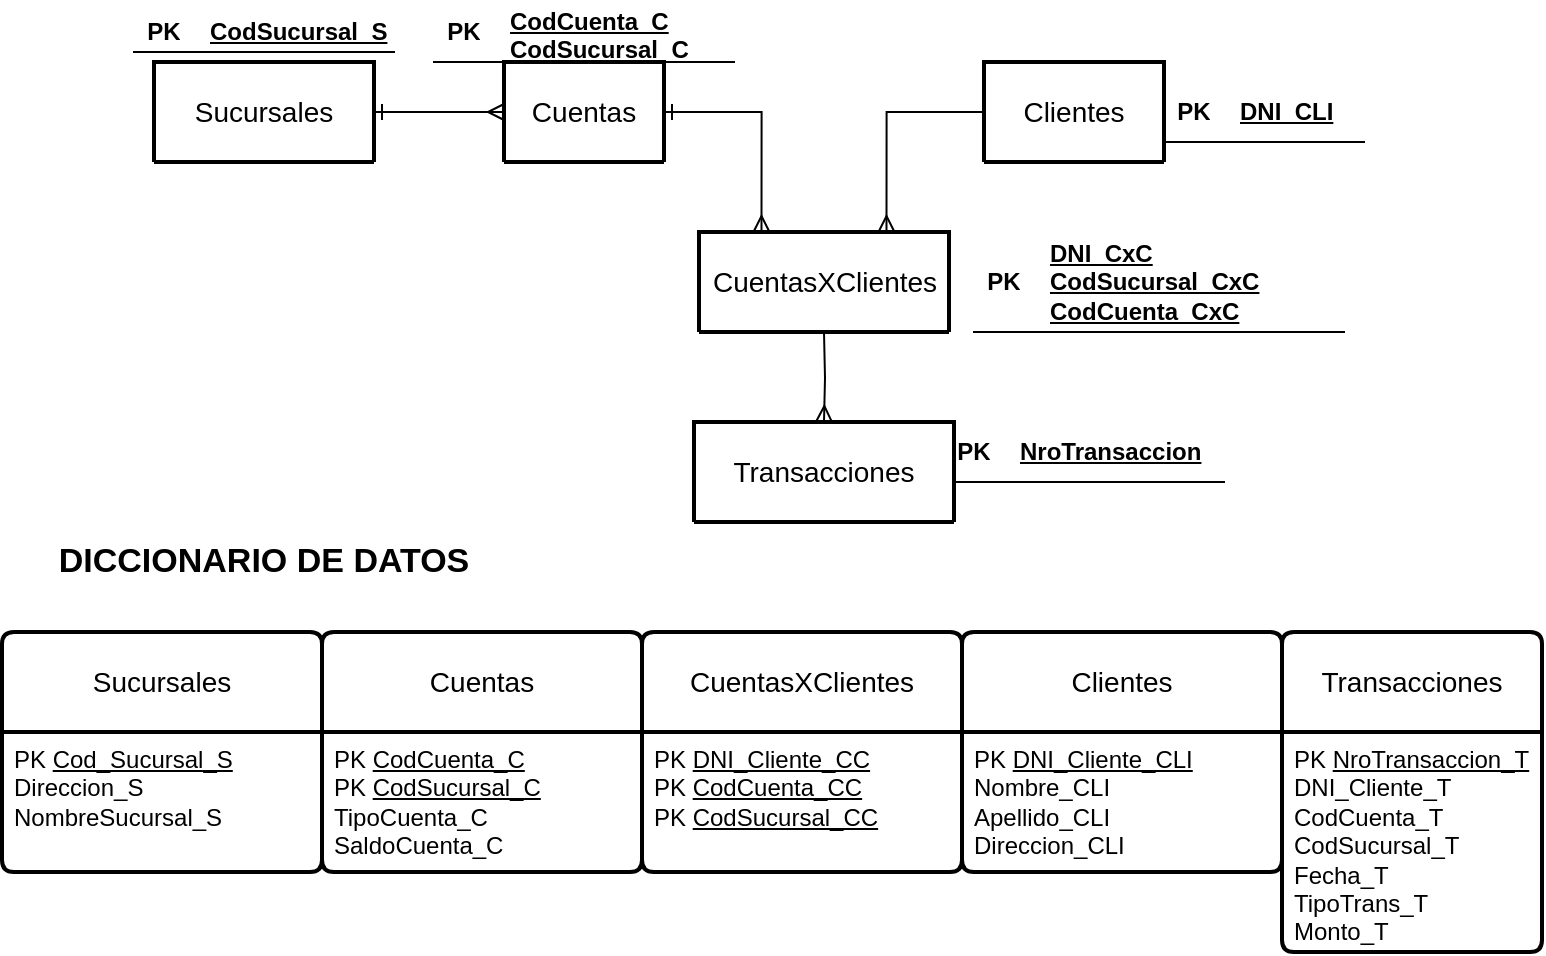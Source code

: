 <mxfile version="21.5.2" type="github">
  <diagram name="Página-1" id="SRd3oAynorppFmsBYYN7">
    <mxGraphModel dx="1420" dy="710" grid="1" gridSize="10" guides="1" tooltips="1" connect="1" arrows="1" fold="1" page="1" pageScale="1" pageWidth="827" pageHeight="1169" math="0" shadow="0">
      <root>
        <mxCell id="0" />
        <mxCell id="1" parent="0" />
        <mxCell id="0un2Plr5lw4UfMRJ4hNn-16" style="edgeStyle=orthogonalEdgeStyle;rounded=0;orthogonalLoop=1;jettySize=auto;html=1;exitX=1;exitY=0.5;exitDx=0;exitDy=0;entryX=0;entryY=0.5;entryDx=0;entryDy=0;endArrow=ERmany;endFill=0;startArrow=ERone;startFill=0;" parent="1" source="0un2Plr5lw4UfMRJ4hNn-54" target="0un2Plr5lw4UfMRJ4hNn-56" edge="1">
          <mxGeometry relative="1" as="geometry">
            <mxPoint x="210" y="140" as="sourcePoint" />
            <mxPoint x="270" y="140" as="targetPoint" />
          </mxGeometry>
        </mxCell>
        <mxCell id="0un2Plr5lw4UfMRJ4hNn-19" style="edgeStyle=orthogonalEdgeStyle;rounded=0;orthogonalLoop=1;jettySize=auto;html=1;exitX=1;exitY=0.5;exitDx=0;exitDy=0;entryX=0.25;entryY=0;entryDx=0;entryDy=0;endArrow=ERmany;endFill=0;startArrow=ERone;startFill=0;" parent="1" source="0un2Plr5lw4UfMRJ4hNn-56" target="0un2Plr5lw4UfMRJ4hNn-60" edge="1">
          <mxGeometry relative="1" as="geometry">
            <mxPoint x="370" y="140" as="sourcePoint" />
            <mxPoint x="415" y="210" as="targetPoint" />
          </mxGeometry>
        </mxCell>
        <mxCell id="0un2Plr5lw4UfMRJ4hNn-18" style="edgeStyle=orthogonalEdgeStyle;rounded=0;orthogonalLoop=1;jettySize=auto;html=1;exitX=0;exitY=0.5;exitDx=0;exitDy=0;entryX=0.75;entryY=0;entryDx=0;entryDy=0;endArrow=ERmany;fontSize=12;endFill=0;" parent="1" source="0un2Plr5lw4UfMRJ4hNn-58" target="0un2Plr5lw4UfMRJ4hNn-60" edge="1">
          <mxGeometry relative="1" as="geometry">
            <mxPoint x="510" y="140" as="sourcePoint" />
            <mxPoint x="465" y="210" as="targetPoint" />
          </mxGeometry>
        </mxCell>
        <mxCell id="0un2Plr5lw4UfMRJ4hNn-20" style="edgeStyle=orthogonalEdgeStyle;rounded=0;orthogonalLoop=1;jettySize=auto;html=1;exitX=0.5;exitY=1;exitDx=0;exitDy=0;entryX=0.5;entryY=0;entryDx=0;entryDy=0;endArrow=ERmany;fontSize=12;endFill=0;" parent="1" target="0un2Plr5lw4UfMRJ4hNn-62" edge="1">
          <mxGeometry relative="1" as="geometry">
            <mxPoint x="440" y="250" as="sourcePoint" />
            <mxPoint x="440" y="295" as="targetPoint" />
          </mxGeometry>
        </mxCell>
        <mxCell id="0un2Plr5lw4UfMRJ4hNn-22" value="" style="shape=table;startSize=0;container=1;collapsible=1;childLayout=tableLayout;fixedRows=1;rowLines=0;fontStyle=0;align=center;resizeLast=1;strokeColor=none;fillColor=none;collapsible=0;fontFamily=Helvetica;fontSize=12;fontColor=default;" parent="1" vertex="1">
          <mxGeometry x="500" y="295" width="140" height="30" as="geometry" />
        </mxCell>
        <mxCell id="0un2Plr5lw4UfMRJ4hNn-23" value="" style="shape=tableRow;horizontal=0;startSize=0;swimlaneHead=0;swimlaneBody=0;fillColor=none;collapsible=0;dropTarget=0;points=[[0,0.5],[1,0.5]];portConstraint=eastwest;top=0;left=0;right=0;bottom=1;fontFamily=Helvetica;fontSize=12;fontColor=default;" parent="0un2Plr5lw4UfMRJ4hNn-22" vertex="1">
          <mxGeometry width="140" height="30" as="geometry" />
        </mxCell>
        <mxCell id="0un2Plr5lw4UfMRJ4hNn-24" value="PK" style="shape=partialRectangle;connectable=0;fillColor=none;top=0;left=0;bottom=0;right=0;fontStyle=1;overflow=hidden;whiteSpace=wrap;html=1;fontFamily=Helvetica;fontSize=12;fontColor=default;" parent="0un2Plr5lw4UfMRJ4hNn-23" vertex="1">
          <mxGeometry width="30" height="30" as="geometry">
            <mxRectangle width="30" height="30" as="alternateBounds" />
          </mxGeometry>
        </mxCell>
        <mxCell id="0un2Plr5lw4UfMRJ4hNn-25" value="NroTransaccion" style="shape=partialRectangle;connectable=0;fillColor=none;top=0;left=0;bottom=0;right=0;align=left;spacingLeft=6;fontStyle=5;overflow=hidden;whiteSpace=wrap;html=1;fontFamily=Helvetica;fontSize=12;fontColor=default;" parent="0un2Plr5lw4UfMRJ4hNn-23" vertex="1">
          <mxGeometry x="30" width="110" height="30" as="geometry">
            <mxRectangle width="110" height="30" as="alternateBounds" />
          </mxGeometry>
        </mxCell>
        <mxCell id="0un2Plr5lw4UfMRJ4hNn-34" value="" style="shape=table;startSize=0;container=1;collapsible=1;childLayout=tableLayout;fixedRows=1;rowLines=0;fontStyle=0;align=center;resizeLast=1;strokeColor=none;fillColor=none;collapsible=0;fontFamily=Helvetica;fontSize=12;fontColor=default;" parent="1" vertex="1">
          <mxGeometry x="95" y="90" width="130" height="30" as="geometry" />
        </mxCell>
        <mxCell id="0un2Plr5lw4UfMRJ4hNn-35" value="" style="shape=tableRow;horizontal=0;startSize=0;swimlaneHead=0;swimlaneBody=0;fillColor=none;collapsible=0;dropTarget=0;points=[[0,0.5],[1,0.5]];portConstraint=eastwest;top=0;left=0;right=0;bottom=1;fontFamily=Helvetica;fontSize=12;fontColor=default;" parent="0un2Plr5lw4UfMRJ4hNn-34" vertex="1">
          <mxGeometry width="130" height="20" as="geometry" />
        </mxCell>
        <mxCell id="0un2Plr5lw4UfMRJ4hNn-36" value="PK" style="shape=partialRectangle;connectable=0;fillColor=none;top=0;left=0;bottom=0;right=0;fontStyle=1;overflow=hidden;whiteSpace=wrap;html=1;fontFamily=Helvetica;fontSize=12;fontColor=default;" parent="0un2Plr5lw4UfMRJ4hNn-35" vertex="1">
          <mxGeometry width="30" height="20" as="geometry">
            <mxRectangle width="30" height="20" as="alternateBounds" />
          </mxGeometry>
        </mxCell>
        <mxCell id="0un2Plr5lw4UfMRJ4hNn-37" value="CodSucursal_S" style="shape=partialRectangle;connectable=0;fillColor=none;top=0;left=0;bottom=0;right=0;align=left;spacingLeft=6;fontStyle=5;overflow=hidden;whiteSpace=wrap;html=1;fontFamily=Helvetica;fontSize=12;fontColor=default;" parent="0un2Plr5lw4UfMRJ4hNn-35" vertex="1">
          <mxGeometry x="30" width="100" height="20" as="geometry">
            <mxRectangle width="100" height="20" as="alternateBounds" />
          </mxGeometry>
        </mxCell>
        <mxCell id="0un2Plr5lw4UfMRJ4hNn-38" value="" style="shape=table;startSize=0;container=1;collapsible=1;childLayout=tableLayout;fixedRows=1;rowLines=0;fontStyle=0;align=center;resizeLast=1;strokeColor=none;fillColor=none;collapsible=0;fontFamily=Helvetica;fontSize=12;fontColor=default;" parent="1" vertex="1">
          <mxGeometry x="245" y="85" width="150" height="40" as="geometry" />
        </mxCell>
        <mxCell id="0un2Plr5lw4UfMRJ4hNn-39" value="" style="shape=tableRow;horizontal=0;startSize=0;swimlaneHead=0;swimlaneBody=0;fillColor=none;collapsible=0;dropTarget=0;points=[[0,0.5],[1,0.5]];portConstraint=eastwest;top=0;left=0;right=0;bottom=1;fontFamily=Helvetica;fontSize=12;fontColor=default;" parent="0un2Plr5lw4UfMRJ4hNn-38" vertex="1">
          <mxGeometry width="150" height="30" as="geometry" />
        </mxCell>
        <mxCell id="0un2Plr5lw4UfMRJ4hNn-40" value="PK" style="shape=partialRectangle;connectable=0;fillColor=none;top=0;left=0;bottom=0;right=0;fontStyle=1;overflow=hidden;whiteSpace=wrap;html=1;fontFamily=Helvetica;fontSize=12;fontColor=default;" parent="0un2Plr5lw4UfMRJ4hNn-39" vertex="1">
          <mxGeometry width="30" height="30" as="geometry">
            <mxRectangle width="30" height="30" as="alternateBounds" />
          </mxGeometry>
        </mxCell>
        <mxCell id="0un2Plr5lw4UfMRJ4hNn-41" value="CodCuenta_C&lt;br&gt;CodSucursal_C" style="shape=partialRectangle;connectable=0;fillColor=none;top=0;left=0;bottom=0;right=0;align=left;spacingLeft=6;fontStyle=5;overflow=hidden;whiteSpace=wrap;html=1;fontFamily=Helvetica;fontSize=12;fontColor=default;" parent="0un2Plr5lw4UfMRJ4hNn-39" vertex="1">
          <mxGeometry x="30" width="120" height="30" as="geometry">
            <mxRectangle width="120" height="30" as="alternateBounds" />
          </mxGeometry>
        </mxCell>
        <mxCell id="0un2Plr5lw4UfMRJ4hNn-42" value="" style="shape=table;startSize=0;container=1;collapsible=1;childLayout=tableLayout;fixedRows=1;rowLines=0;fontStyle=0;align=center;resizeLast=1;strokeColor=none;fillColor=none;collapsible=0;fontFamily=Helvetica;fontSize=12;fontColor=default;" parent="1" vertex="1">
          <mxGeometry x="610" y="125" width="100" height="30" as="geometry" />
        </mxCell>
        <mxCell id="0un2Plr5lw4UfMRJ4hNn-43" value="" style="shape=tableRow;horizontal=0;startSize=0;swimlaneHead=0;swimlaneBody=0;fillColor=none;collapsible=0;dropTarget=0;points=[[0,0.5],[1,0.5]];portConstraint=eastwest;top=0;left=0;right=0;bottom=1;fontFamily=Helvetica;fontSize=12;fontColor=default;" parent="0un2Plr5lw4UfMRJ4hNn-42" vertex="1">
          <mxGeometry width="100" height="30" as="geometry" />
        </mxCell>
        <mxCell id="0un2Plr5lw4UfMRJ4hNn-44" value="PK" style="shape=partialRectangle;connectable=0;fillColor=none;top=0;left=0;bottom=0;right=0;fontStyle=1;overflow=hidden;whiteSpace=wrap;html=1;fontFamily=Helvetica;fontSize=12;fontColor=default;" parent="0un2Plr5lw4UfMRJ4hNn-43" vertex="1">
          <mxGeometry width="30" height="30" as="geometry">
            <mxRectangle width="30" height="30" as="alternateBounds" />
          </mxGeometry>
        </mxCell>
        <mxCell id="0un2Plr5lw4UfMRJ4hNn-45" value="DNI_CLI" style="shape=partialRectangle;connectable=0;fillColor=none;top=0;left=0;bottom=0;right=0;align=left;spacingLeft=6;fontStyle=5;overflow=hidden;whiteSpace=wrap;html=1;fontFamily=Helvetica;fontSize=12;fontColor=default;" parent="0un2Plr5lw4UfMRJ4hNn-43" vertex="1">
          <mxGeometry x="30" width="70" height="30" as="geometry">
            <mxRectangle width="70" height="30" as="alternateBounds" />
          </mxGeometry>
        </mxCell>
        <mxCell id="0un2Plr5lw4UfMRJ4hNn-46" value="" style="shape=table;startSize=0;container=1;collapsible=1;childLayout=tableLayout;fixedRows=1;rowLines=0;fontStyle=0;align=center;resizeLast=1;strokeColor=none;fillColor=none;collapsible=0;fontFamily=Helvetica;fontSize=12;fontColor=default;" parent="1" vertex="1">
          <mxGeometry x="515" y="200" width="185" height="60" as="geometry" />
        </mxCell>
        <mxCell id="0un2Plr5lw4UfMRJ4hNn-47" value="" style="shape=tableRow;horizontal=0;startSize=0;swimlaneHead=0;swimlaneBody=0;fillColor=none;collapsible=0;dropTarget=0;points=[[0,0.5],[1,0.5]];portConstraint=eastwest;top=0;left=0;right=0;bottom=1;fontFamily=Helvetica;fontSize=12;fontColor=default;" parent="0un2Plr5lw4UfMRJ4hNn-46" vertex="1">
          <mxGeometry width="185" height="50" as="geometry" />
        </mxCell>
        <mxCell id="0un2Plr5lw4UfMRJ4hNn-48" value="PK" style="shape=partialRectangle;connectable=0;fillColor=none;top=0;left=0;bottom=0;right=0;fontStyle=1;overflow=hidden;whiteSpace=wrap;html=1;fontFamily=Helvetica;fontSize=12;fontColor=default;" parent="0un2Plr5lw4UfMRJ4hNn-47" vertex="1">
          <mxGeometry width="30" height="50" as="geometry">
            <mxRectangle width="30" height="50" as="alternateBounds" />
          </mxGeometry>
        </mxCell>
        <mxCell id="0un2Plr5lw4UfMRJ4hNn-49" value="DNI_CxC&lt;br&gt;CodSucursal_CxC&lt;br&gt;CodCuenta_CxC" style="shape=partialRectangle;connectable=0;fillColor=none;top=0;left=0;bottom=0;right=0;align=left;spacingLeft=6;fontStyle=5;overflow=hidden;whiteSpace=wrap;html=1;fontFamily=Helvetica;fontSize=12;fontColor=default;" parent="0un2Plr5lw4UfMRJ4hNn-47" vertex="1">
          <mxGeometry x="30" width="155" height="50" as="geometry">
            <mxRectangle width="155" height="50" as="alternateBounds" />
          </mxGeometry>
        </mxCell>
        <mxCell id="0un2Plr5lw4UfMRJ4hNn-54" value="Sucursales" style="swimlane;childLayout=stackLayout;horizontal=1;startSize=50;horizontalStack=0;rounded=1;fontSize=14;fontStyle=0;strokeWidth=2;resizeParent=0;resizeLast=1;shadow=0;dashed=0;align=center;arcSize=4;whiteSpace=wrap;html=1;fontFamily=Helvetica;fontColor=default;" parent="1" vertex="1" collapsed="1">
          <mxGeometry x="105" y="115" width="110" height="50" as="geometry">
            <mxRectangle x="105" y="115" width="160" height="120" as="alternateBounds" />
          </mxGeometry>
        </mxCell>
        <mxCell id="0un2Plr5lw4UfMRJ4hNn-55" value="PK &lt;u&gt;Cod_Sucursal_S&lt;/u&gt;&lt;br&gt;Direccion_S" style="align=left;strokeColor=none;fillColor=none;spacingLeft=4;fontSize=12;verticalAlign=top;resizable=0;rotatable=0;part=1;html=1;fontFamily=Helvetica;fontColor=default;" parent="0un2Plr5lw4UfMRJ4hNn-54" vertex="1">
          <mxGeometry y="50" width="160" height="70" as="geometry" />
        </mxCell>
        <mxCell id="0un2Plr5lw4UfMRJ4hNn-56" value="Cuentas" style="swimlane;childLayout=stackLayout;horizontal=1;startSize=50;horizontalStack=0;rounded=1;fontSize=14;fontStyle=0;strokeWidth=2;resizeParent=0;resizeLast=1;shadow=0;dashed=0;align=center;arcSize=4;whiteSpace=wrap;html=1;fontFamily=Helvetica;fontColor=default;" parent="1" vertex="1" collapsed="1">
          <mxGeometry x="280" y="115" width="80" height="50" as="geometry">
            <mxRectangle x="280" y="115" width="160" height="120" as="alternateBounds" />
          </mxGeometry>
        </mxCell>
        <mxCell id="0un2Plr5lw4UfMRJ4hNn-57" value="PK &lt;u&gt;CodCuenta_C&lt;/u&gt;&lt;br&gt;PK &lt;u&gt;CodSucursal_C&lt;/u&gt;&lt;br&gt;Tipo_C&lt;br&gt;Saldo_C" style="align=left;strokeColor=none;fillColor=none;spacingLeft=4;fontSize=12;verticalAlign=top;resizable=0;rotatable=0;part=1;html=1;fontFamily=Helvetica;fontColor=default;" parent="0un2Plr5lw4UfMRJ4hNn-56" vertex="1">
          <mxGeometry y="50" width="160" height="70" as="geometry" />
        </mxCell>
        <mxCell id="0un2Plr5lw4UfMRJ4hNn-58" value="Clientes" style="swimlane;childLayout=stackLayout;horizontal=1;startSize=50;horizontalStack=0;rounded=1;fontSize=14;fontStyle=0;strokeWidth=2;resizeParent=0;resizeLast=1;shadow=0;dashed=0;align=center;arcSize=4;whiteSpace=wrap;html=1;fontFamily=Helvetica;fontColor=default;" parent="1" vertex="1" collapsed="1">
          <mxGeometry x="520" y="115" width="90" height="50" as="geometry">
            <mxRectangle x="520" y="115" width="160" height="120" as="alternateBounds" />
          </mxGeometry>
        </mxCell>
        <mxCell id="0un2Plr5lw4UfMRJ4hNn-59" value="PK &lt;u&gt;DNI_Cliente_CLI&lt;/u&gt;&lt;br&gt;Nombre_CLI&lt;br&gt;Apellido_CLI&lt;br&gt;Direccion_CLI" style="align=left;strokeColor=none;fillColor=none;spacingLeft=4;fontSize=12;verticalAlign=top;resizable=0;rotatable=0;part=1;html=1;fontFamily=Helvetica;fontColor=default;" parent="0un2Plr5lw4UfMRJ4hNn-58" vertex="1">
          <mxGeometry y="50" width="160" height="70" as="geometry" />
        </mxCell>
        <mxCell id="0un2Plr5lw4UfMRJ4hNn-60" value="CuentasXClientes" style="swimlane;childLayout=stackLayout;horizontal=1;startSize=50;horizontalStack=0;rounded=1;fontSize=14;fontStyle=0;strokeWidth=2;resizeParent=0;resizeLast=1;shadow=0;dashed=0;align=center;arcSize=4;whiteSpace=wrap;html=1;fontFamily=Helvetica;fontColor=default;" parent="1" vertex="1" collapsed="1">
          <mxGeometry x="377.5" y="200" width="125" height="50" as="geometry">
            <mxRectangle x="377.5" y="200" width="160" height="120" as="alternateBounds" />
          </mxGeometry>
        </mxCell>
        <mxCell id="0un2Plr5lw4UfMRJ4hNn-61" value="PK &lt;u&gt;DNI_Cliente_CC&lt;/u&gt;&lt;br&gt;PK &lt;u&gt;CodCuenta_CC&lt;/u&gt;&lt;br&gt;PK &lt;u&gt;CodSucursal_CC&lt;/u&gt;" style="align=left;strokeColor=none;fillColor=none;spacingLeft=4;fontSize=12;verticalAlign=top;resizable=0;rotatable=0;part=1;html=1;fontFamily=Helvetica;fontColor=default;" parent="0un2Plr5lw4UfMRJ4hNn-60" vertex="1">
          <mxGeometry y="50" width="160" height="70" as="geometry" />
        </mxCell>
        <mxCell id="0un2Plr5lw4UfMRJ4hNn-62" value="Transacciones" style="swimlane;childLayout=stackLayout;horizontal=1;startSize=50;horizontalStack=0;rounded=1;fontSize=14;fontStyle=0;strokeWidth=2;resizeParent=0;resizeLast=1;shadow=0;dashed=0;align=center;arcSize=4;whiteSpace=wrap;html=1;fontFamily=Helvetica;fontColor=default;" parent="1" vertex="1" collapsed="1">
          <mxGeometry x="375" y="295" width="130" height="50" as="geometry">
            <mxRectangle x="375" y="295" width="125" height="160" as="alternateBounds" />
          </mxGeometry>
        </mxCell>
        <mxCell id="0un2Plr5lw4UfMRJ4hNn-63" value="PK &lt;u&gt;NroTransaccion_T&lt;/u&gt;&lt;br&gt;DNI_Cliente_T&lt;br&gt;CodCuenta_T&lt;br&gt;CodSucursal_T&lt;br&gt;Fecha_T&lt;br&gt;Tipo_Trans_T&lt;br&gt;Monto_T" style="align=left;strokeColor=none;fillColor=none;spacingLeft=4;fontSize=12;verticalAlign=top;resizable=0;rotatable=0;part=1;html=1;fontFamily=Helvetica;fontColor=default;" parent="0un2Plr5lw4UfMRJ4hNn-62" vertex="1">
          <mxGeometry y="50" width="125" height="110" as="geometry" />
        </mxCell>
        <mxCell id="0un2Plr5lw4UfMRJ4hNn-64" value="Sucursales" style="swimlane;childLayout=stackLayout;horizontal=1;startSize=50;horizontalStack=0;rounded=1;fontSize=14;fontStyle=0;strokeWidth=2;resizeParent=0;resizeLast=1;shadow=0;dashed=0;align=center;arcSize=4;whiteSpace=wrap;html=1;fontFamily=Helvetica;fontColor=default;" parent="1" vertex="1">
          <mxGeometry x="29" y="400" width="160" height="120" as="geometry">
            <mxRectangle x="30" y="400" width="110" height="50" as="alternateBounds" />
          </mxGeometry>
        </mxCell>
        <mxCell id="0un2Plr5lw4UfMRJ4hNn-65" value="PK &lt;u&gt;Cod_Sucursal_S&lt;/u&gt;&lt;br&gt;Direccion_S&lt;br&gt;NombreSucursal_S" style="align=left;strokeColor=none;fillColor=none;spacingLeft=4;fontSize=12;verticalAlign=top;resizable=0;rotatable=0;part=1;html=1;fontFamily=Helvetica;fontColor=default;" parent="0un2Plr5lw4UfMRJ4hNn-64" vertex="1">
          <mxGeometry y="50" width="160" height="70" as="geometry" />
        </mxCell>
        <mxCell id="0un2Plr5lw4UfMRJ4hNn-66" value="Cuentas" style="swimlane;childLayout=stackLayout;horizontal=1;startSize=50;horizontalStack=0;rounded=1;fontSize=14;fontStyle=0;strokeWidth=2;resizeParent=0;resizeLast=1;shadow=0;dashed=0;align=center;arcSize=4;whiteSpace=wrap;html=1;fontFamily=Helvetica;fontColor=default;" parent="1" vertex="1">
          <mxGeometry x="189" y="400" width="160" height="120" as="geometry">
            <mxRectangle x="270" y="420" width="80" height="50" as="alternateBounds" />
          </mxGeometry>
        </mxCell>
        <mxCell id="0un2Plr5lw4UfMRJ4hNn-67" value="PK &lt;u&gt;CodCuenta_C&lt;/u&gt;&lt;br&gt;PK &lt;u&gt;CodSucursal_C&lt;/u&gt;&lt;br&gt;TipoCuenta_C&lt;br&gt;SaldoCuenta_C" style="align=left;strokeColor=none;fillColor=none;spacingLeft=4;fontSize=12;verticalAlign=top;resizable=0;rotatable=0;part=1;html=1;fontFamily=Helvetica;fontColor=default;" parent="0un2Plr5lw4UfMRJ4hNn-66" vertex="1">
          <mxGeometry y="50" width="160" height="70" as="geometry" />
        </mxCell>
        <mxCell id="0un2Plr5lw4UfMRJ4hNn-68" value="CuentasXClientes" style="swimlane;childLayout=stackLayout;horizontal=1;startSize=50;horizontalStack=0;rounded=1;fontSize=14;fontStyle=0;strokeWidth=2;resizeParent=0;resizeLast=1;shadow=0;dashed=0;align=center;arcSize=4;whiteSpace=wrap;html=1;fontFamily=Helvetica;fontColor=default;" parent="1" vertex="1">
          <mxGeometry x="349" y="400" width="160" height="120" as="geometry">
            <mxRectangle x="380" y="420" width="125" height="50" as="alternateBounds" />
          </mxGeometry>
        </mxCell>
        <mxCell id="0un2Plr5lw4UfMRJ4hNn-69" value="PK &lt;u&gt;DNI_Cliente_CC&lt;/u&gt;&lt;br&gt;PK &lt;u&gt;CodCuenta_CC&lt;/u&gt;&lt;br&gt;PK &lt;u&gt;CodSucursal_CC&lt;/u&gt;" style="align=left;strokeColor=none;fillColor=none;spacingLeft=4;fontSize=12;verticalAlign=top;resizable=0;rotatable=0;part=1;html=1;fontFamily=Helvetica;fontColor=default;" parent="0un2Plr5lw4UfMRJ4hNn-68" vertex="1">
          <mxGeometry y="50" width="160" height="70" as="geometry" />
        </mxCell>
        <mxCell id="0un2Plr5lw4UfMRJ4hNn-70" value="Clientes" style="swimlane;childLayout=stackLayout;horizontal=1;startSize=50;horizontalStack=0;rounded=1;fontSize=14;fontStyle=0;strokeWidth=2;resizeParent=0;resizeLast=1;shadow=0;dashed=0;align=center;arcSize=4;whiteSpace=wrap;html=1;fontFamily=Helvetica;fontColor=default;" parent="1" vertex="1">
          <mxGeometry x="509" y="400" width="160" height="120" as="geometry">
            <mxRectangle x="610" y="410" width="90" height="50" as="alternateBounds" />
          </mxGeometry>
        </mxCell>
        <mxCell id="0un2Plr5lw4UfMRJ4hNn-71" value="PK &lt;u&gt;DNI_Cliente_CLI&lt;/u&gt;&lt;br&gt;Nombre_CLI&lt;br&gt;Apellido_CLI&lt;br&gt;Direccion_CLI" style="align=left;strokeColor=none;fillColor=none;spacingLeft=4;fontSize=12;verticalAlign=top;resizable=0;rotatable=0;part=1;html=1;fontFamily=Helvetica;fontColor=default;" parent="0un2Plr5lw4UfMRJ4hNn-70" vertex="1">
          <mxGeometry y="50" width="160" height="70" as="geometry" />
        </mxCell>
        <mxCell id="0un2Plr5lw4UfMRJ4hNn-74" value="Transacciones" style="swimlane;childLayout=stackLayout;horizontal=1;startSize=50;horizontalStack=0;rounded=1;fontSize=14;fontStyle=0;strokeWidth=2;resizeParent=0;resizeLast=1;shadow=0;dashed=0;align=center;arcSize=4;whiteSpace=wrap;html=1;fontFamily=Helvetica;fontColor=default;" parent="1" vertex="1">
          <mxGeometry x="669" y="400" width="130" height="160" as="geometry">
            <mxRectangle x="660" y="420" width="130" height="50" as="alternateBounds" />
          </mxGeometry>
        </mxCell>
        <mxCell id="0un2Plr5lw4UfMRJ4hNn-75" value="PK &lt;u&gt;NroTransaccion_T&lt;/u&gt;&lt;br&gt;DNI_Cliente_T&lt;br&gt;CodCuenta_T&lt;br&gt;CodSucursal_T&lt;br&gt;Fecha_T&lt;br&gt;TipoTrans_T&lt;br&gt;Monto_T" style="align=left;strokeColor=none;fillColor=none;spacingLeft=4;fontSize=12;verticalAlign=top;resizable=0;rotatable=0;part=1;html=1;fontFamily=Helvetica;fontColor=default;" parent="0un2Plr5lw4UfMRJ4hNn-74" vertex="1">
          <mxGeometry y="50" width="130" height="110" as="geometry" />
        </mxCell>
        <mxCell id="f7Q4hKNYixfwZv-z0ea2-1" value="DICCIONARIO DE DATOS" style="text;strokeColor=none;align=center;fillColor=none;html=1;verticalAlign=middle;whiteSpace=wrap;rounded=0;fontSize=17;fontStyle=1" parent="1" vertex="1">
          <mxGeometry x="55" y="350" width="210" height="30" as="geometry" />
        </mxCell>
      </root>
    </mxGraphModel>
  </diagram>
</mxfile>
